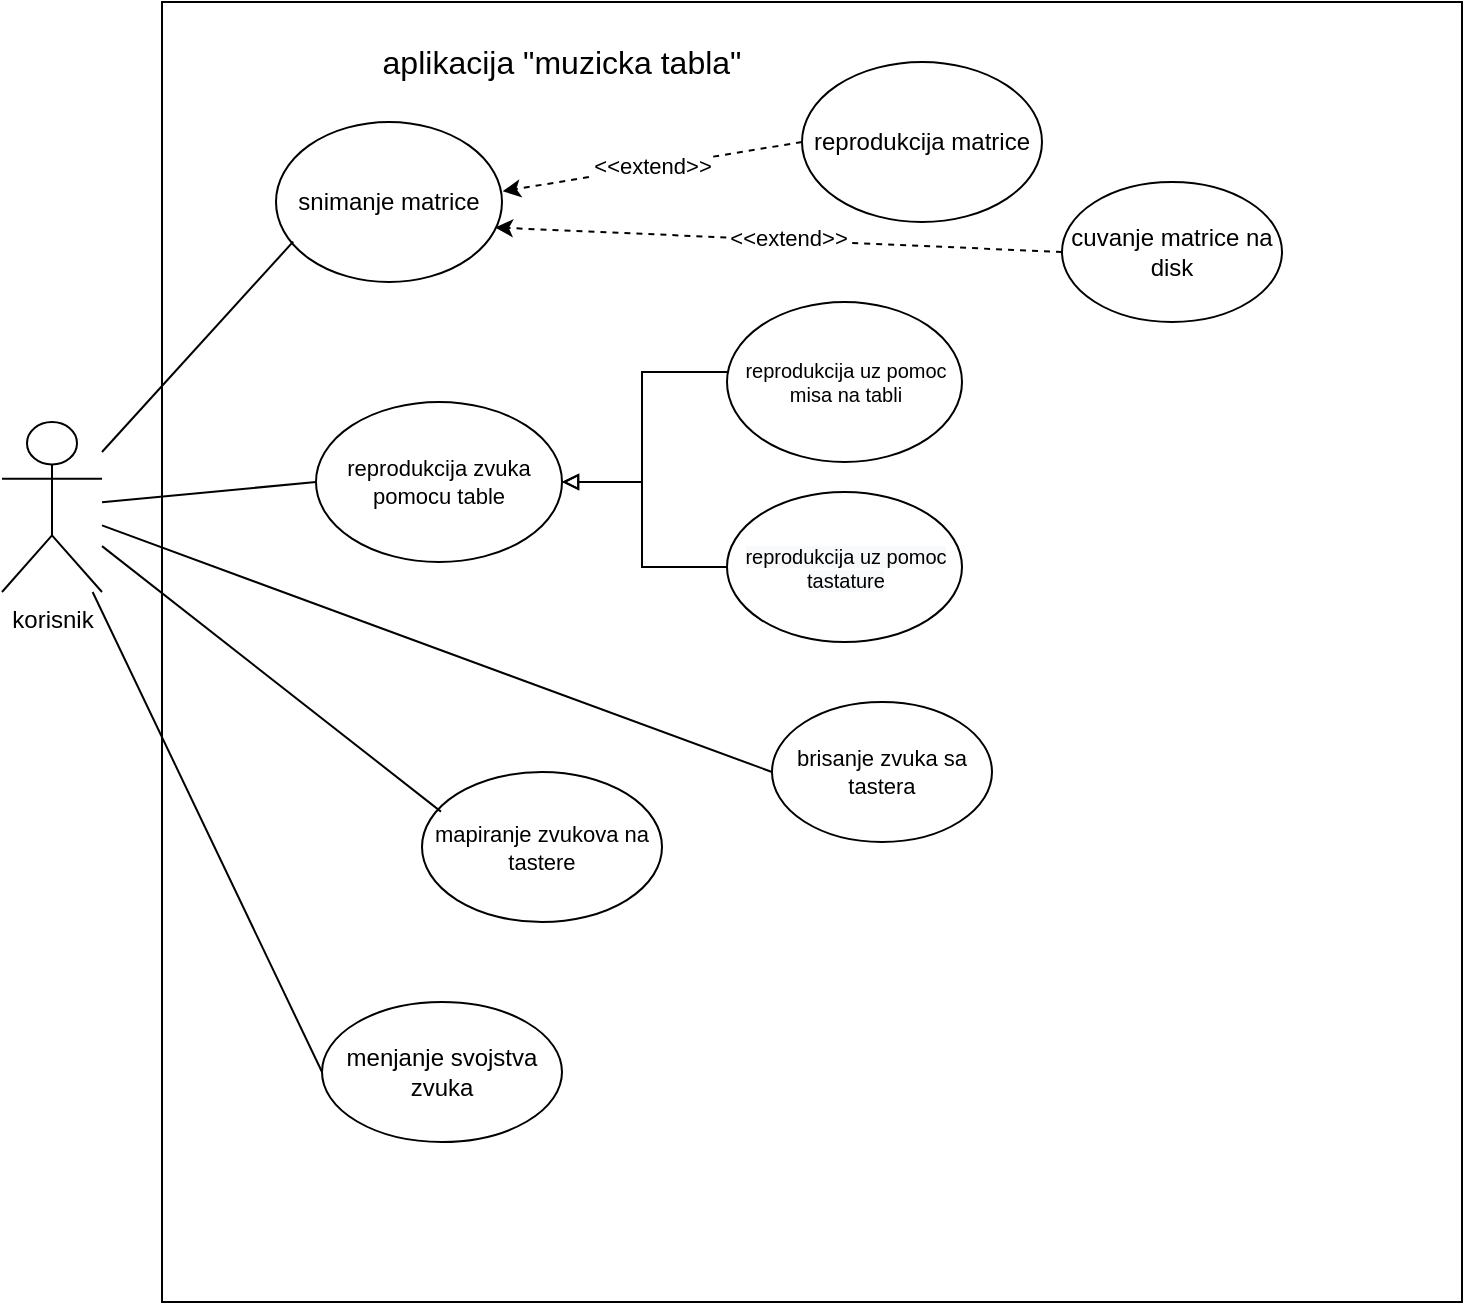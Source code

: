 <mxfile version="20.5.3" type="device"><diagram id="B0w0XyMmU_63Gw1NjzLa" name="Page-1"><mxGraphModel dx="2012" dy="635" grid="1" gridSize="10" guides="1" tooltips="1" connect="1" arrows="1" fold="1" page="1" pageScale="1" pageWidth="827" pageHeight="1169" math="0" shadow="0"><root><mxCell id="0"/><mxCell id="1" parent="0"/><mxCell id="Kgmoh_KZY8h9afg9bRUe-1" value="korisnik&lt;br&gt;" style="shape=umlActor;verticalLabelPosition=bottom;verticalAlign=top;html=1;outlineConnect=0;" parent="1" vertex="1"><mxGeometry x="-610" y="340" width="50" height="85" as="geometry"/></mxCell><mxCell id="Kgmoh_KZY8h9afg9bRUe-6" value="" style="whiteSpace=wrap;html=1;aspect=fixed;" parent="1" vertex="1"><mxGeometry x="-530" y="130" width="650" height="650" as="geometry"/></mxCell><mxCell id="Kgmoh_KZY8h9afg9bRUe-7" value="aplikacija &quot;muzicka tabla&quot;" style="text;html=1;strokeColor=none;fillColor=none;align=center;verticalAlign=middle;whiteSpace=wrap;rounded=0;fontSize=16;" parent="1" vertex="1"><mxGeometry x="-425" y="140" width="190" height="40" as="geometry"/></mxCell><mxCell id="Kgmoh_KZY8h9afg9bRUe-10" value="menjanje svojstva zvuka" style="ellipse;whiteSpace=wrap;html=1;fontSize=12;" parent="1" vertex="1"><mxGeometry x="-450" y="630" width="120" height="70" as="geometry"/></mxCell><mxCell id="Kgmoh_KZY8h9afg9bRUe-11" value="" style="endArrow=none;html=1;rounded=0;fontSize=16;entryX=0;entryY=0.5;entryDx=0;entryDy=0;" parent="1" source="Kgmoh_KZY8h9afg9bRUe-1" target="Kgmoh_KZY8h9afg9bRUe-10" edge="1"><mxGeometry width="50" height="50" relative="1" as="geometry"><mxPoint x="-580" y="320" as="sourcePoint"/><mxPoint x="-530" y="270" as="targetPoint"/></mxGeometry></mxCell><mxCell id="Kgmoh_KZY8h9afg9bRUe-12" value="mapiranje zvukova na tastere" style="ellipse;whiteSpace=wrap;html=1;fontSize=11;" parent="1" vertex="1"><mxGeometry x="-400" y="515" width="120" height="75" as="geometry"/></mxCell><mxCell id="Kgmoh_KZY8h9afg9bRUe-18" value="reprodukcija zvuka pomocu table" style="ellipse;whiteSpace=wrap;html=1;fontSize=11;" parent="1" vertex="1"><mxGeometry x="-453" y="330" width="123" height="80" as="geometry"/></mxCell><mxCell id="Kgmoh_KZY8h9afg9bRUe-21" value="" style="edgeStyle=orthogonalEdgeStyle;rounded=0;orthogonalLoop=1;jettySize=auto;html=1;fontSize=8;endArrow=block;endFill=0;" parent="1" source="Kgmoh_KZY8h9afg9bRUe-19" target="Kgmoh_KZY8h9afg9bRUe-18" edge="1"><mxGeometry relative="1" as="geometry"><Array as="points"><mxPoint x="-290" y="315"/><mxPoint x="-290" y="370"/></Array></mxGeometry></mxCell><mxCell id="Kgmoh_KZY8h9afg9bRUe-19" value="reprodukcija uz pomoc misa na tabli" style="ellipse;whiteSpace=wrap;html=1;fontSize=10;" parent="1" vertex="1"><mxGeometry x="-247.5" y="280" width="117.5" height="80" as="geometry"/></mxCell><mxCell id="Kgmoh_KZY8h9afg9bRUe-22" value="" style="edgeStyle=orthogonalEdgeStyle;rounded=0;orthogonalLoop=1;jettySize=auto;html=1;fontSize=8;endArrow=block;endFill=0;" parent="1" source="Kgmoh_KZY8h9afg9bRUe-20" target="Kgmoh_KZY8h9afg9bRUe-18" edge="1"><mxGeometry relative="1" as="geometry"><Array as="points"><mxPoint x="-290" y="413"/><mxPoint x="-290" y="370"/></Array></mxGeometry></mxCell><mxCell id="Kgmoh_KZY8h9afg9bRUe-20" value="&lt;span style=&quot;color: rgb(0, 0, 0); font-family: Helvetica; font-size: 10px; font-style: normal; font-variant-ligatures: normal; font-variant-caps: normal; font-weight: 400; letter-spacing: normal; orphans: 2; text-align: center; text-indent: 0px; text-transform: none; widows: 2; word-spacing: 0px; -webkit-text-stroke-width: 0px; background-color: rgb(248, 249, 250); text-decoration-thickness: initial; text-decoration-style: initial; text-decoration-color: initial; float: none; display: inline !important;&quot;&gt;reprodukcija uz pomoc tastature&lt;/span&gt;" style="ellipse;whiteSpace=wrap;html=1;fontSize=9;verticalAlign=middle;" parent="1" vertex="1"><mxGeometry x="-247.5" y="375" width="117.5" height="75" as="geometry"/></mxCell><mxCell id="Kgmoh_KZY8h9afg9bRUe-24" value="" style="endArrow=none;html=1;rounded=0;fontSize=8;entryX=0;entryY=0.5;entryDx=0;entryDy=0;" parent="1" source="Kgmoh_KZY8h9afg9bRUe-1" target="Kgmoh_KZY8h9afg9bRUe-18" edge="1"><mxGeometry width="50" height="50" relative="1" as="geometry"><mxPoint x="-410" y="350" as="sourcePoint"/><mxPoint x="-360" y="300" as="targetPoint"/></mxGeometry></mxCell><mxCell id="Kgmoh_KZY8h9afg9bRUe-29" value="" style="endArrow=none;html=1;rounded=0;fontSize=11;entryX=0.079;entryY=0.264;entryDx=0;entryDy=0;entryPerimeter=0;" parent="1" source="Kgmoh_KZY8h9afg9bRUe-1" target="Kgmoh_KZY8h9afg9bRUe-12" edge="1"><mxGeometry width="50" height="50" relative="1" as="geometry"><mxPoint x="-360" y="350" as="sourcePoint"/><mxPoint x="-310" y="300" as="targetPoint"/></mxGeometry></mxCell><mxCell id="Kgmoh_KZY8h9afg9bRUe-31" value="brisanje zvuka sa tastera" style="ellipse;whiteSpace=wrap;html=1;fontSize=11;" parent="1" vertex="1"><mxGeometry x="-225" y="480" width="110" height="70" as="geometry"/></mxCell><mxCell id="FCvjfjgTL2T2AkiQIcgN-14" value="" style="endArrow=none;html=1;rounded=0;strokeColor=default;strokeWidth=1;entryX=0;entryY=0.5;entryDx=0;entryDy=0;" edge="1" parent="1" source="Kgmoh_KZY8h9afg9bRUe-1" target="Kgmoh_KZY8h9afg9bRUe-31"><mxGeometry width="50" height="50" relative="1" as="geometry"><mxPoint x="-270" y="430" as="sourcePoint"/><mxPoint x="-220" y="380" as="targetPoint"/></mxGeometry></mxCell><mxCell id="FCvjfjgTL2T2AkiQIcgN-15" value="snimanje matrice" style="ellipse;whiteSpace=wrap;html=1;" vertex="1" parent="1"><mxGeometry x="-473" y="190" width="113" height="80" as="geometry"/></mxCell><mxCell id="FCvjfjgTL2T2AkiQIcgN-16" value="" style="endArrow=none;html=1;rounded=0;strokeColor=default;strokeWidth=1;entryX=0.076;entryY=0.748;entryDx=0;entryDy=0;entryPerimeter=0;" edge="1" parent="1" target="FCvjfjgTL2T2AkiQIcgN-15"><mxGeometry width="50" height="50" relative="1" as="geometry"><mxPoint x="-560" y="355" as="sourcePoint"/><mxPoint x="-510" y="305" as="targetPoint"/></mxGeometry></mxCell><mxCell id="FCvjfjgTL2T2AkiQIcgN-17" value="reprodukcija matrice" style="ellipse;whiteSpace=wrap;html=1;" vertex="1" parent="1"><mxGeometry x="-210" y="160" width="120" height="80" as="geometry"/></mxCell><mxCell id="FCvjfjgTL2T2AkiQIcgN-19" value="cuvanje matrice na disk" style="ellipse;whiteSpace=wrap;html=1;" vertex="1" parent="1"><mxGeometry x="-80" y="220" width="110" height="70" as="geometry"/></mxCell><mxCell id="FCvjfjgTL2T2AkiQIcgN-25" value="&amp;lt;&amp;lt;extend&amp;gt;&amp;gt;" style="endArrow=classic;html=1;rounded=0;dashed=1;strokeColor=default;strokeWidth=1;entryX=1.003;entryY=0.433;entryDx=0;entryDy=0;entryPerimeter=0;exitX=0;exitY=0.5;exitDx=0;exitDy=0;" edge="1" parent="1" source="FCvjfjgTL2T2AkiQIcgN-17" target="FCvjfjgTL2T2AkiQIcgN-15"><mxGeometry width="50" height="50" relative="1" as="geometry"><mxPoint x="-240" y="310" as="sourcePoint"/><mxPoint x="-190" y="260" as="targetPoint"/></mxGeometry></mxCell><mxCell id="FCvjfjgTL2T2AkiQIcgN-26" value="" style="endArrow=classic;html=1;rounded=0;dashed=1;strokeColor=default;strokeWidth=1;entryX=0.969;entryY=0.659;entryDx=0;entryDy=0;entryPerimeter=0;exitX=0;exitY=0.5;exitDx=0;exitDy=0;" edge="1" parent="1" source="FCvjfjgTL2T2AkiQIcgN-19" target="FCvjfjgTL2T2AkiQIcgN-15"><mxGeometry width="50" height="50" relative="1" as="geometry"><mxPoint x="-240" y="310" as="sourcePoint"/><mxPoint x="-190" y="260" as="targetPoint"/></mxGeometry></mxCell><mxCell id="FCvjfjgTL2T2AkiQIcgN-27" value="&amp;lt;&amp;lt;extend&amp;gt;&amp;gt;" style="edgeLabel;html=1;align=center;verticalAlign=middle;resizable=0;points=[];" vertex="1" connectable="0" parent="FCvjfjgTL2T2AkiQIcgN-26"><mxGeometry x="-0.034" y="-1" relative="1" as="geometry"><mxPoint as="offset"/></mxGeometry></mxCell></root></mxGraphModel></diagram></mxfile>